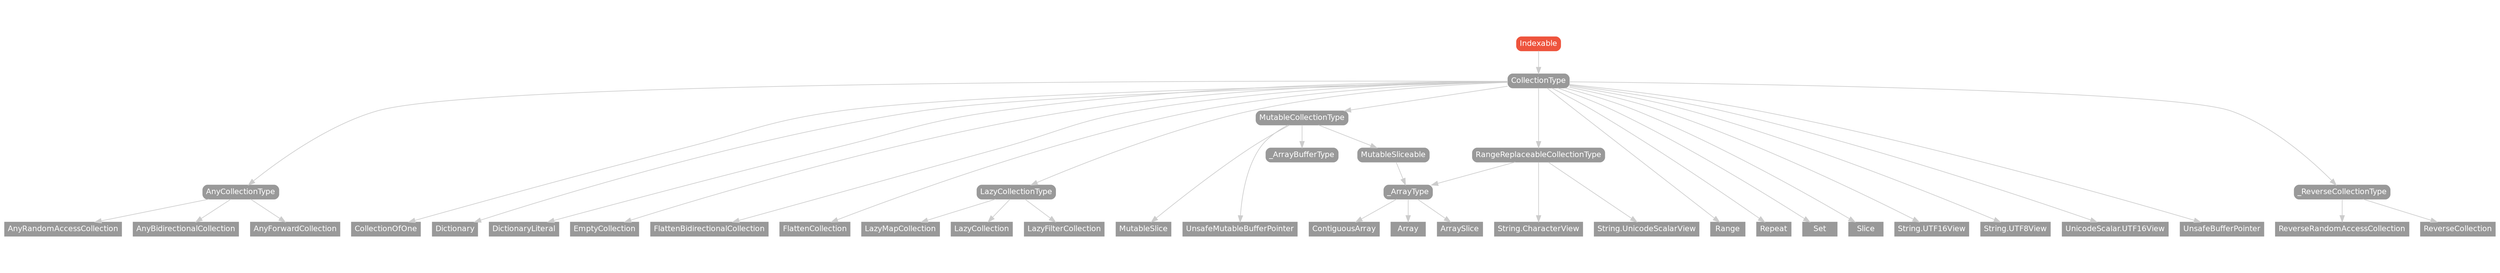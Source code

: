 strict digraph "Indexable - Type Hierarchy - SwiftDoc.cn" {
    pad="0.1,0.8"
    node [shape=box, style="filled,rounded", color="#999999", fillcolor="#999999", fontcolor=white, fontname=Helvetica, fontnames="Helvetica,sansserif", fontsize=12, margin="0.07,0.05", height="0.3"]
    edge [color="#cccccc"]
    "AnyBidirectionalCollection" [URL="/type/AnyBidirectionalCollection/hierarchy/", style=filled]
    "AnyCollectionType" [URL="/protocol/AnyCollectionType/hierarchy/"]
    "AnyForwardCollection" [URL="/type/AnyForwardCollection/hierarchy/", style=filled]
    "AnyRandomAccessCollection" [URL="/type/AnyRandomAccessCollection/hierarchy/", style=filled]
    "Array" [URL="/type/Array/hierarchy/", style=filled]
    "ArraySlice" [URL="/type/ArraySlice/hierarchy/", style=filled]
    "CollectionOfOne" [URL="/type/CollectionOfOne/hierarchy/", style=filled]
    "CollectionType" [URL="/protocol/CollectionType/hierarchy/"]
    "ContiguousArray" [URL="/type/ContiguousArray/hierarchy/", style=filled]
    "Dictionary" [URL="/type/Dictionary/hierarchy/", style=filled]
    "DictionaryLiteral" [URL="/type/DictionaryLiteral/hierarchy/", style=filled]
    "EmptyCollection" [URL="/type/EmptyCollection/hierarchy/", style=filled]
    "FlattenBidirectionalCollection" [URL="/type/FlattenBidirectionalCollection/hierarchy/", style=filled]
    "FlattenCollection" [URL="/type/FlattenCollection/hierarchy/", style=filled]
    "Indexable" [URL="/protocol/Indexable/", style="filled,rounded", fillcolor="#ee543d", color="#ee543d"]
    "LazyCollection" [URL="/type/LazyCollection/hierarchy/", style=filled]
    "LazyCollectionType" [URL="/protocol/LazyCollectionType/hierarchy/"]
    "LazyFilterCollection" [URL="/type/LazyFilterCollection/hierarchy/", style=filled]
    "LazyMapCollection" [URL="/type/LazyMapCollection/hierarchy/", style=filled]
    "MutableCollectionType" [URL="/protocol/MutableCollectionType/hierarchy/"]
    "MutableSlice" [URL="/type/MutableSlice/hierarchy/", style=filled]
    "MutableSliceable" [URL="/protocol/MutableSliceable/hierarchy/"]
    "Range" [URL="/type/Range/hierarchy/", style=filled]
    "RangeReplaceableCollectionType" [URL="/protocol/RangeReplaceableCollectionType/hierarchy/"]
    "Repeat" [URL="/type/Repeat/hierarchy/", style=filled]
    "ReverseCollection" [URL="/type/ReverseCollection/hierarchy/", style=filled]
    "ReverseRandomAccessCollection" [URL="/type/ReverseRandomAccessCollection/hierarchy/", style=filled]
    "Set" [URL="/type/Set/hierarchy/", style=filled]
    "Slice" [URL="/type/Slice/hierarchy/", style=filled]
    "String.CharacterView" [URL="/type/String.CharacterView/hierarchy/", style=filled]
    "String.UTF16View" [URL="/type/String.UTF16View/hierarchy/", style=filled]
    "String.UTF8View" [URL="/type/String.UTF8View/hierarchy/", style=filled]
    "String.UnicodeScalarView" [URL="/type/String.UnicodeScalarView/hierarchy/", style=filled]
    "UnicodeScalar.UTF16View" [URL="/type/UnicodeScalar.UTF16View/hierarchy/", style=filled]
    "UnsafeBufferPointer" [URL="/type/UnsafeBufferPointer/hierarchy/", style=filled]
    "UnsafeMutableBufferPointer" [URL="/type/UnsafeMutableBufferPointer/hierarchy/", style=filled]
    "_ArrayBufferType" [URL="/protocol/_ArrayBufferType/hierarchy/"]
    "_ArrayType" [URL="/protocol/_ArrayType/hierarchy/"]
    "_ReverseCollectionType" [URL="/protocol/_ReverseCollectionType/hierarchy/"]    "Indexable" -> "CollectionType"
    "CollectionType" -> "AnyCollectionType"
    "CollectionType" -> "CollectionOfOne"
    "CollectionType" -> "Dictionary"
    "CollectionType" -> "DictionaryLiteral"
    "CollectionType" -> "EmptyCollection"
    "CollectionType" -> "FlattenBidirectionalCollection"
    "CollectionType" -> "FlattenCollection"
    "CollectionType" -> "LazyCollectionType"
    "CollectionType" -> "MutableCollectionType"
    "CollectionType" -> "Range"
    "CollectionType" -> "RangeReplaceableCollectionType"
    "CollectionType" -> "Repeat"
    "CollectionType" -> "Set"
    "CollectionType" -> "Slice"
    "CollectionType" -> "UnicodeScalar.UTF16View"
    "CollectionType" -> "UnsafeBufferPointer"
    "CollectionType" -> "_ReverseCollectionType"
    "CollectionType" -> "String.UTF16View"
    "CollectionType" -> "String.UTF8View"
    "AnyCollectionType" -> "AnyBidirectionalCollection"
    "AnyCollectionType" -> "AnyForwardCollection"
    "AnyCollectionType" -> "AnyRandomAccessCollection"
    "LazyCollectionType" -> "LazyCollection"
    "LazyCollectionType" -> "LazyFilterCollection"
    "LazyCollectionType" -> "LazyMapCollection"
    "MutableCollectionType" -> "MutableSlice"
    "MutableCollectionType" -> "MutableSliceable"
    "MutableCollectionType" -> "UnsafeMutableBufferPointer"
    "MutableCollectionType" -> "_ArrayBufferType"
    "MutableSliceable" -> "_ArrayType"
    "_ArrayType" -> "Array"
    "_ArrayType" -> "ArraySlice"
    "_ArrayType" -> "ContiguousArray"
    "RangeReplaceableCollectionType" -> "_ArrayType"
    "RangeReplaceableCollectionType" -> "String.CharacterView"
    "RangeReplaceableCollectionType" -> "String.UnicodeScalarView"
    "_ArrayType" -> "Array"
    "_ArrayType" -> "ArraySlice"
    "_ArrayType" -> "ContiguousArray"
    "_ReverseCollectionType" -> "ReverseCollection"
    "_ReverseCollectionType" -> "ReverseRandomAccessCollection"
    subgraph Types {
        rank = max; "CollectionOfOne"; "Dictionary"; "DictionaryLiteral"; "EmptyCollection"; "FlattenBidirectionalCollection"; "FlattenCollection"; "Range"; "Repeat"; "Set"; "Slice"; "UnicodeScalar.UTF16View"; "UnsafeBufferPointer"; "String.UTF16View"; "String.UTF8View"; "AnyBidirectionalCollection"; "AnyForwardCollection"; "AnyRandomAccessCollection"; "LazyCollection"; "LazyFilterCollection"; "LazyMapCollection"; "MutableSlice"; "UnsafeMutableBufferPointer"; "Array"; "ArraySlice"; "ContiguousArray"; "String.CharacterView"; "String.UnicodeScalarView"; "ReverseCollection"; "ReverseRandomAccessCollection";
    }
}